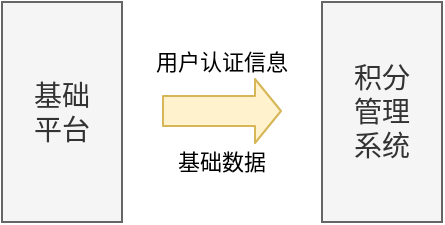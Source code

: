 <mxfile version="14.9.8" type="github">
  <diagram id="B68jBo1_emeU9YWbWaXk" name="Page-1">
    <mxGraphModel dx="942" dy="507" grid="1" gridSize="10" guides="1" tooltips="1" connect="1" arrows="1" fold="1" page="1" pageScale="1" pageWidth="827" pageHeight="1169" math="0" shadow="0">
      <root>
        <mxCell id="0" />
        <mxCell id="1" parent="0" />
        <mxCell id="CX94YFdSWidOFyM2pi-x-3" value="&lt;font style=&quot;font-size: 14px&quot;&gt;基础&lt;br&gt;平台&lt;/font&gt;" style="rounded=0;whiteSpace=wrap;html=1;fillColor=#f5f5f5;strokeColor=#666666;fontColor=#333333;" vertex="1" parent="1">
          <mxGeometry x="160" y="100" width="60" height="110" as="geometry" />
        </mxCell>
        <mxCell id="CX94YFdSWidOFyM2pi-x-5" value="&lt;span style=&quot;font-size: 14px&quot;&gt;积分&lt;br&gt;管理&lt;br&gt;系统&lt;/span&gt;" style="rounded=0;whiteSpace=wrap;html=1;fillColor=#f5f5f5;strokeColor=#666666;fontColor=#333333;" vertex="1" parent="1">
          <mxGeometry x="320" y="100" width="60" height="110" as="geometry" />
        </mxCell>
        <mxCell id="CX94YFdSWidOFyM2pi-x-6" value="" style="shape=flexArrow;endArrow=classic;html=1;width=15;endSize=4;fillColor=#fff2cc;strokeColor=#d6b656;endWidth=16;" edge="1" parent="1">
          <mxGeometry width="50" height="50" relative="1" as="geometry">
            <mxPoint x="240" y="154.5" as="sourcePoint" />
            <mxPoint x="300" y="154.5" as="targetPoint" />
          </mxGeometry>
        </mxCell>
        <mxCell id="CX94YFdSWidOFyM2pi-x-7" value="&lt;span style=&quot;font-size: 11px ; background-color: rgb(255 , 255 , 255)&quot;&gt;用户认证信息&lt;/span&gt;" style="text;html=1;strokeColor=none;fillColor=none;align=center;verticalAlign=middle;whiteSpace=wrap;rounded=0;" vertex="1" parent="1">
          <mxGeometry x="230" y="120" width="80" height="20" as="geometry" />
        </mxCell>
        <mxCell id="CX94YFdSWidOFyM2pi-x-8" value="&lt;span style=&quot;font-size: 11px ; background-color: rgb(255 , 255 , 255)&quot;&gt;基础数据&lt;/span&gt;" style="text;html=1;strokeColor=none;fillColor=none;align=center;verticalAlign=middle;whiteSpace=wrap;rounded=0;" vertex="1" parent="1">
          <mxGeometry x="230" y="170" width="80" height="20" as="geometry" />
        </mxCell>
      </root>
    </mxGraphModel>
  </diagram>
</mxfile>
